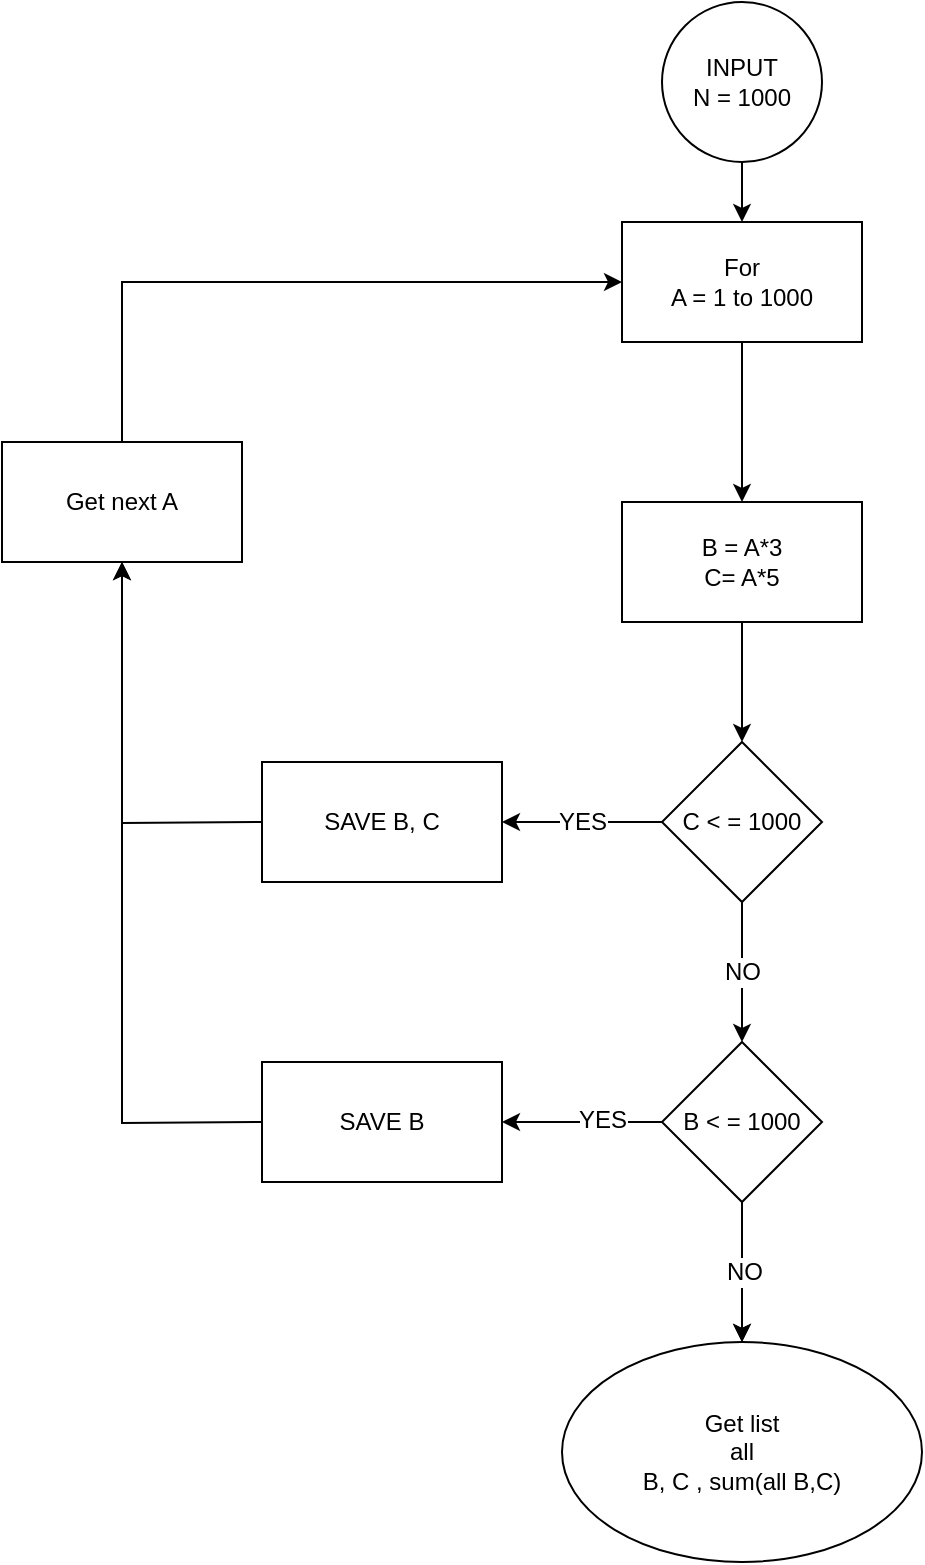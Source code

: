 <mxfile version="13.8.3" type="github">
  <diagram id="GOWmolSBslAU45aR2Egf" name="Page-1">
    <mxGraphModel dx="1321" dy="637" grid="1" gridSize="10" guides="1" tooltips="1" connect="1" arrows="1" fold="1" page="1" pageScale="1" pageWidth="850" pageHeight="1100" math="0" shadow="0">
      <root>
        <mxCell id="0" />
        <mxCell id="1" parent="0" />
        <mxCell id="6fNWMJg1wWTijJtWFb_m-5" value="" style="edgeStyle=orthogonalEdgeStyle;rounded=0;orthogonalLoop=1;jettySize=auto;html=1;fontSize=12;" parent="1" source="6fNWMJg1wWTijJtWFb_m-2" target="6fNWMJg1wWTijJtWFb_m-4" edge="1">
          <mxGeometry relative="1" as="geometry" />
        </mxCell>
        <mxCell id="6fNWMJg1wWTijJtWFb_m-2" value="For&lt;br style=&quot;font-size: 12px;&quot;&gt;A = 1 to 1000" style="rounded=0;whiteSpace=wrap;html=1;fontSize=12;" parent="1" vertex="1">
          <mxGeometry x="320" y="110" width="120" height="60" as="geometry" />
        </mxCell>
        <mxCell id="6fNWMJg1wWTijJtWFb_m-15" value="" style="edgeStyle=orthogonalEdgeStyle;rounded=0;orthogonalLoop=1;jettySize=auto;html=1;fontSize=12;" parent="1" source="6fNWMJg1wWTijJtWFb_m-4" target="e6vuU-yVhw3aJs9x1cI0-6" edge="1">
          <mxGeometry relative="1" as="geometry">
            <mxPoint x="380" y="390" as="targetPoint" />
          </mxGeometry>
        </mxCell>
        <mxCell id="6fNWMJg1wWTijJtWFb_m-4" value="B = A*3&lt;br style=&quot;font-size: 12px;&quot;&gt;C= A*5" style="rounded=0;whiteSpace=wrap;html=1;fontSize=12;" parent="1" vertex="1">
          <mxGeometry x="320" y="250" width="120" height="60" as="geometry" />
        </mxCell>
        <mxCell id="6fNWMJg1wWTijJtWFb_m-52" style="edgeStyle=orthogonalEdgeStyle;rounded=0;orthogonalLoop=1;jettySize=auto;html=1;entryX=0;entryY=0.5;entryDx=0;entryDy=0;fontSize=12;" parent="1" source="6fNWMJg1wWTijJtWFb_m-28" target="6fNWMJg1wWTijJtWFb_m-2" edge="1">
          <mxGeometry relative="1" as="geometry">
            <Array as="points">
              <mxPoint x="70" y="140" />
            </Array>
          </mxGeometry>
        </mxCell>
        <mxCell id="6fNWMJg1wWTijJtWFb_m-28" value="Get next A" style="whiteSpace=wrap;html=1;rounded=0;fontSize=12;" parent="1" vertex="1">
          <mxGeometry x="10" y="220" width="120" height="60" as="geometry" />
        </mxCell>
        <mxCell id="6fNWMJg1wWTijJtWFb_m-33" value="Get list &lt;br style=&quot;font-size: 12px;&quot;&gt;all &lt;br style=&quot;font-size: 12px;&quot;&gt;B, C , sum(all B,C)" style="ellipse;whiteSpace=wrap;html=1;rounded=0;fontSize=12;" parent="1" vertex="1">
          <mxGeometry x="290" y="670" width="180" height="110" as="geometry" />
        </mxCell>
        <mxCell id="6fNWMJg1wWTijJtWFb_m-59" value="" style="edgeStyle=orthogonalEdgeStyle;rounded=0;orthogonalLoop=1;jettySize=auto;html=1;fontSize=12;" parent="1" edge="1">
          <mxGeometry relative="1" as="geometry">
            <mxPoint x="380" y="590" as="sourcePoint" />
            <mxPoint x="380" y="670" as="targetPoint" />
          </mxGeometry>
        </mxCell>
        <mxCell id="6fNWMJg1wWTijJtWFb_m-45" style="edgeStyle=orthogonalEdgeStyle;rounded=0;orthogonalLoop=1;jettySize=auto;html=1;entryX=0.5;entryY=0;entryDx=0;entryDy=0;fontSize=12;" parent="1" source="6fNWMJg1wWTijJtWFb_m-44" target="6fNWMJg1wWTijJtWFb_m-2" edge="1">
          <mxGeometry relative="1" as="geometry" />
        </mxCell>
        <mxCell id="6fNWMJg1wWTijJtWFb_m-44" value="INPUT&lt;br style=&quot;font-size: 12px;&quot;&gt;N = 1000" style="ellipse;whiteSpace=wrap;html=1;aspect=fixed;fontSize=12;" parent="1" vertex="1">
          <mxGeometry x="340" width="80" height="80" as="geometry" />
        </mxCell>
        <mxCell id="6fNWMJg1wWTijJtWFb_m-54" style="edgeStyle=orthogonalEdgeStyle;rounded=0;orthogonalLoop=1;jettySize=auto;html=1;entryX=0.5;entryY=1;entryDx=0;entryDy=0;fontSize=12;" parent="1" target="6fNWMJg1wWTijJtWFb_m-28" edge="1">
          <mxGeometry relative="1" as="geometry">
            <mxPoint x="140" y="410" as="sourcePoint" />
          </mxGeometry>
        </mxCell>
        <mxCell id="6fNWMJg1wWTijJtWFb_m-55" style="edgeStyle=orthogonalEdgeStyle;rounded=0;orthogonalLoop=1;jettySize=auto;html=1;entryX=0.5;entryY=1;entryDx=0;entryDy=0;fontSize=12;" parent="1" target="6fNWMJg1wWTijJtWFb_m-28" edge="1">
          <mxGeometry relative="1" as="geometry">
            <mxPoint x="140" y="560" as="sourcePoint" />
          </mxGeometry>
        </mxCell>
        <mxCell id="e6vuU-yVhw3aJs9x1cI0-8" value="YES" style="edgeStyle=orthogonalEdgeStyle;rounded=0;orthogonalLoop=1;jettySize=auto;html=1;fontSize=12;" edge="1" parent="1" source="e6vuU-yVhw3aJs9x1cI0-6" target="e6vuU-yVhw3aJs9x1cI0-7">
          <mxGeometry relative="1" as="geometry" />
        </mxCell>
        <mxCell id="e6vuU-yVhw3aJs9x1cI0-10" value="NO" style="edgeStyle=orthogonalEdgeStyle;rounded=0;orthogonalLoop=1;jettySize=auto;html=1;fontSize=12;" edge="1" parent="1" source="e6vuU-yVhw3aJs9x1cI0-6" target="e6vuU-yVhw3aJs9x1cI0-9">
          <mxGeometry relative="1" as="geometry" />
        </mxCell>
        <mxCell id="e6vuU-yVhw3aJs9x1cI0-6" value="C &amp;lt; = 1000" style="rhombus;whiteSpace=wrap;html=1;fontSize=12;" vertex="1" parent="1">
          <mxGeometry x="340" y="370" width="80" height="80" as="geometry" />
        </mxCell>
        <mxCell id="e6vuU-yVhw3aJs9x1cI0-7" value="SAVE B, C" style="whiteSpace=wrap;html=1;fontSize=12;" vertex="1" parent="1">
          <mxGeometry x="140" y="380" width="120" height="60" as="geometry" />
        </mxCell>
        <mxCell id="e6vuU-yVhw3aJs9x1cI0-12" value="" style="edgeStyle=orthogonalEdgeStyle;rounded=0;orthogonalLoop=1;jettySize=auto;html=1;fontSize=12;" edge="1" parent="1" source="e6vuU-yVhw3aJs9x1cI0-9" target="e6vuU-yVhw3aJs9x1cI0-11">
          <mxGeometry relative="1" as="geometry" />
        </mxCell>
        <mxCell id="e6vuU-yVhw3aJs9x1cI0-15" value="YES" style="edgeLabel;html=1;align=center;verticalAlign=middle;resizable=0;points=[];fontSize=12;" vertex="1" connectable="0" parent="e6vuU-yVhw3aJs9x1cI0-12">
          <mxGeometry x="-0.233" y="-1" relative="1" as="geometry">
            <mxPoint as="offset" />
          </mxGeometry>
        </mxCell>
        <mxCell id="e6vuU-yVhw3aJs9x1cI0-24" value="NO" style="edgeStyle=orthogonalEdgeStyle;rounded=0;orthogonalLoop=1;jettySize=auto;html=1;fontSize=12;" edge="1" parent="1" source="e6vuU-yVhw3aJs9x1cI0-9">
          <mxGeometry relative="1" as="geometry">
            <mxPoint x="380" y="670" as="targetPoint" />
          </mxGeometry>
        </mxCell>
        <mxCell id="e6vuU-yVhw3aJs9x1cI0-9" value="B &amp;lt; = 1000" style="rhombus;whiteSpace=wrap;html=1;fontSize=12;" vertex="1" parent="1">
          <mxGeometry x="340" y="520" width="80" height="80" as="geometry" />
        </mxCell>
        <mxCell id="e6vuU-yVhw3aJs9x1cI0-11" value="SAVE B" style="whiteSpace=wrap;html=1;fontSize=12;" vertex="1" parent="1">
          <mxGeometry x="140" y="530" width="120" height="60" as="geometry" />
        </mxCell>
      </root>
    </mxGraphModel>
  </diagram>
</mxfile>

